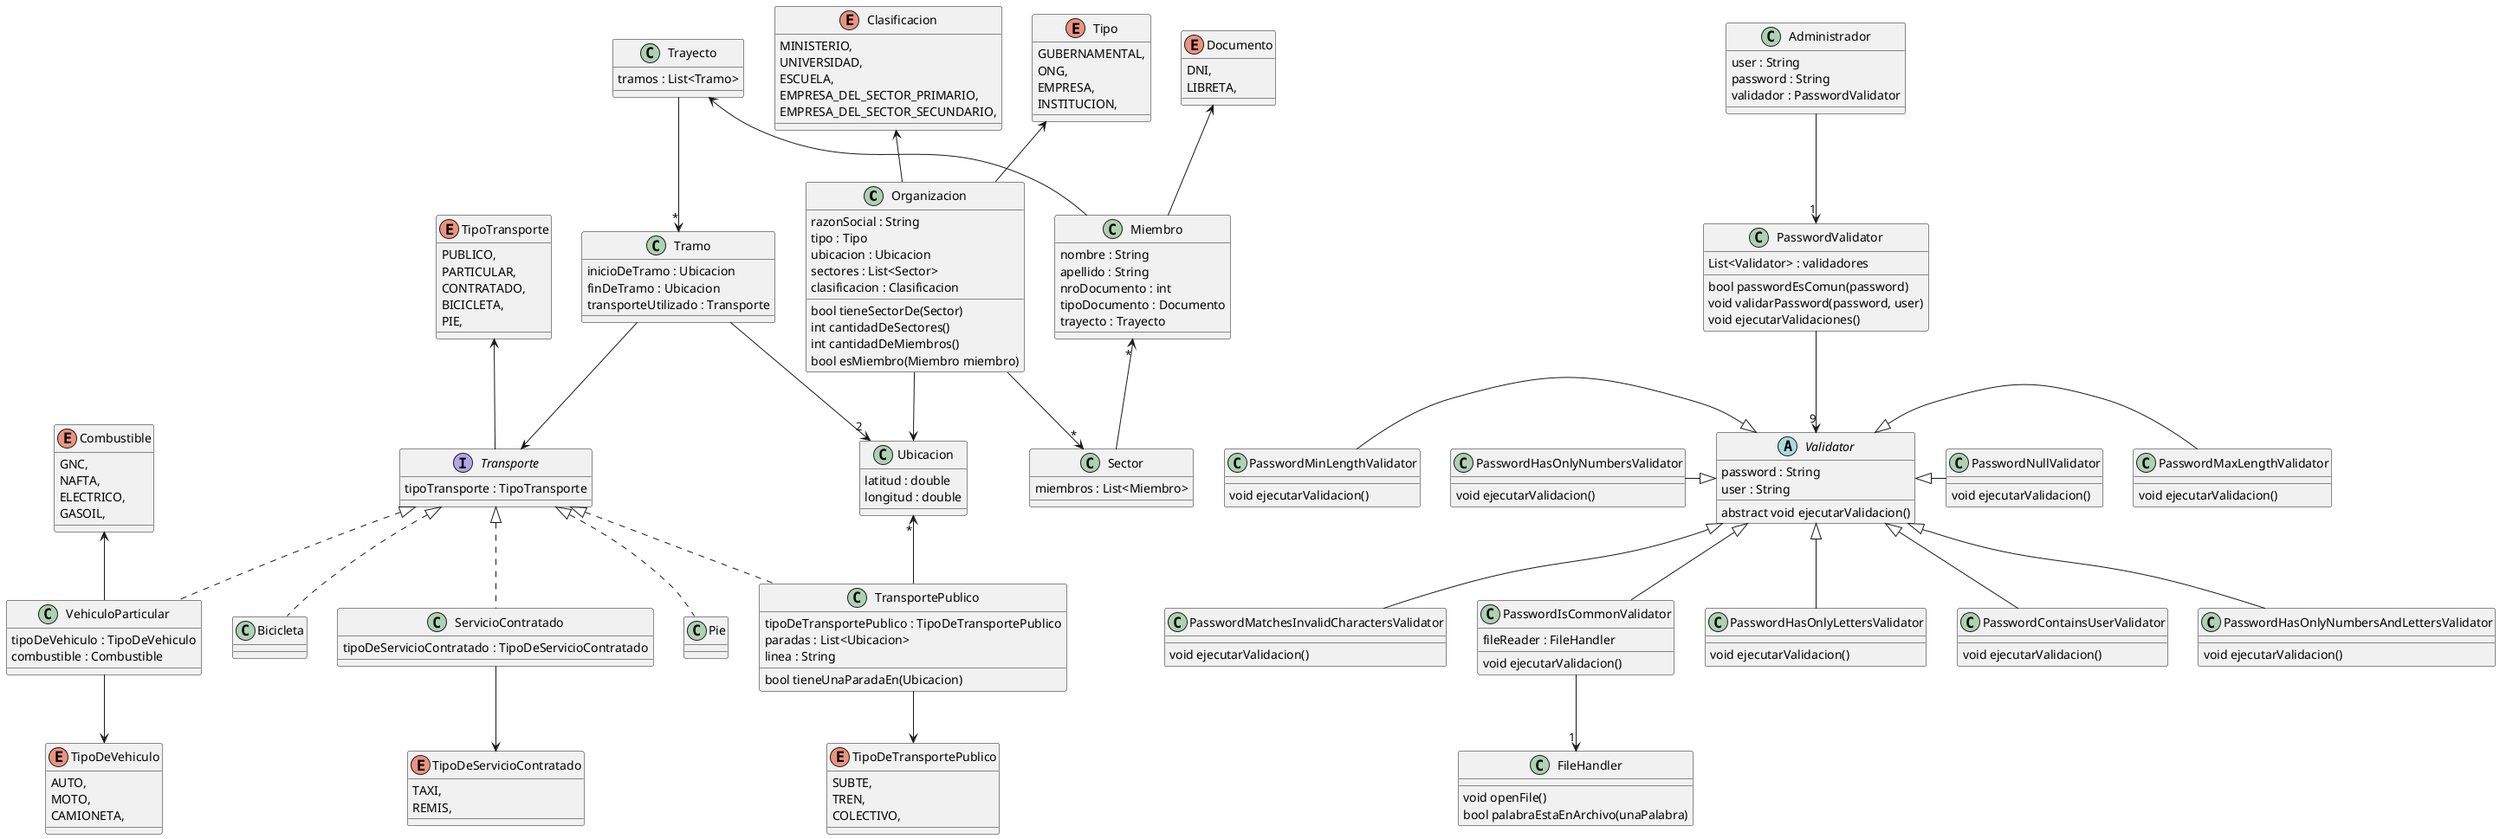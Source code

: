@startuml TPA-1

class Organizacion {
  razonSocial : String
  tipo : Tipo
  ubicacion : Ubicacion
  sectores : List<Sector>
  clasificacion : Clasificacion
  bool tieneSectorDe(Sector)
  int cantidadDeSectores()
  int cantidadDeMiembros()
  bool esMiembro(Miembro miembro)
}

class Ubicacion {
  latitud : double
  longitud : double
}

class Sector {
  miembros : List<Miembro>
}

class Miembro {
  nombre : String
  apellido : String
  nroDocumento : int
  tipoDocumento : Documento
  trayecto : Trayecto
}

enum Documento {
  DNI,
  LIBRETA,
}

enum Tipo {
  GUBERNAMENTAL,
  ONG,
  EMPRESA,
  INSTITUCION,
}

enum Clasificacion {
  MINISTERIO,
  UNIVERSIDAD,
  ESCUELA,
  EMPRESA_DEL_SECTOR_PRIMARIO,
  EMPRESA_DEL_SECTOR_SECUNDARIO,
}

' Usamos strategy para los medios de transportes
interface Transporte {
  tipoTransporte : TipoTransporte
}

enum TipoTransporte {
  PUBLICO,
  PARTICULAR,
  CONTRATADO,
  BICICLETA,
  PIE,
}

class VehiculoParticular {
  tipoDeVehiculo : TipoDeVehiculo
  combustible : Combustible
}

class TransportePublico {
  tipoDeTransportePublico : TipoDeTransportePublico
  paradas : List<Ubicacion>
  linea : String
  bool tieneUnaParadaEn(Ubicacion)
}

class ServicioContratado {
  tipoDeServicioContratado : TipoDeServicioContratado
}

' Se refiere a caminar o a bicicleta
class Pie {

}

class Bicicleta {

}


enum TipoDeTransportePublico {
  SUBTE,
  TREN,
  COLECTIVO,
}

enum TipoDeVehiculo {
  AUTO,
  MOTO,
  CAMIONETA,
}

enum TipoDeServicioContratado{
  TAXI,
  REMIS,
}

enum Combustible {
  GNC,
  NAFTA,
  ELECTRICO,
  GASOIL,
}

class Tramo {
  inicioDeTramo : Ubicacion
  finDeTramo : Ubicacion
  transporteUtilizado : Transporte
}

class Trayecto {
  tramos : List<Tramo>
}

class Administrador {
  user : String
  password : String
  validador : PasswordValidator 
}

class PasswordValidator {
  List<Validator> : validadores
  bool passwordEsComun(password)
  void validarPassword(password, user)
  void ejecutarValidaciones()
}

class FileHandler {
  void openFile()
  bool palabraEstaEnArchivo(unaPalabra)
}

abstract class Validator {
  password : String
  user : String
  abstract void ejecutarValidacion()
}

class PasswordMatchesInvalidCharactersValidator {
  void ejecutarValidacion()
}

class PasswordIsCommonValidator {
  fileReader : FileHandler
  void ejecutarValidacion()
}

class PasswordHasOnlyLettersValidator {
  void ejecutarValidacion()
}

class PasswordContainsUserValidator {
  void ejecutarValidacion()
}


class PasswordHasOnlyNumbersAndLettersValidator {
  void ejecutarValidacion()
}

class PasswordHasOnlyNumbersValidator {
  void ejecutarValidacion()
}

class PasswordMaxLengthValidator {
  void ejecutarValidacion()
}

class PasswordMinLengthValidator {
  void ejecutarValidacion()
}

class PasswordNullValidator {
  void ejecutarValidacion()
}


Administrador -down->"1" PasswordValidator
PasswordValidator --> "9" Validator
Validator <|-down- PasswordIsCommonValidator
PasswordIsCommonValidator -down->"1" FileHandler
Validator <|-down- PasswordHasOnlyLettersValidator
Validator <|-down- PasswordContainsUserValidator
Validator <|-down- PasswordHasOnlyNumbersAndLettersValidator
Validator <|-left- PasswordHasOnlyNumbersValidator
Validator <|-right- PasswordMaxLengthValidator
Validator <|-left- PasswordMinLengthValidator
Validator <|-right- PasswordNullValidator
Validator <|-down- PasswordMatchesInvalidCharactersValidator


Miembro "*"<-- Sector
Organizacion -up-> Tipo
Organizacion -up-> Clasificacion
Organizacion --> Ubicacion
Organizacion -->"*" Sector
Miembro -up-> Documento

Trayecto --> "*" Tramo
Trayecto <-- Miembro
Tramo --> Transporte
Tramo -->"2" Ubicacion

Transporte -up-> TipoTransporte
TransportePublico -up->"*" Ubicacion
TransportePublico --> TipoDeTransportePublico
VehiculoParticular -down-> TipoDeVehiculo
VehiculoParticular -up-> Combustible
ServicioContratado -down-> TipoDeServicioContratado
TransportePublico .up.|> Transporte
VehiculoParticular .up.|> Transporte
Pie .up.|> Transporte
Bicicleta .up.|> Transporte
ServicioContratado .up.|> Transporte


@enduml